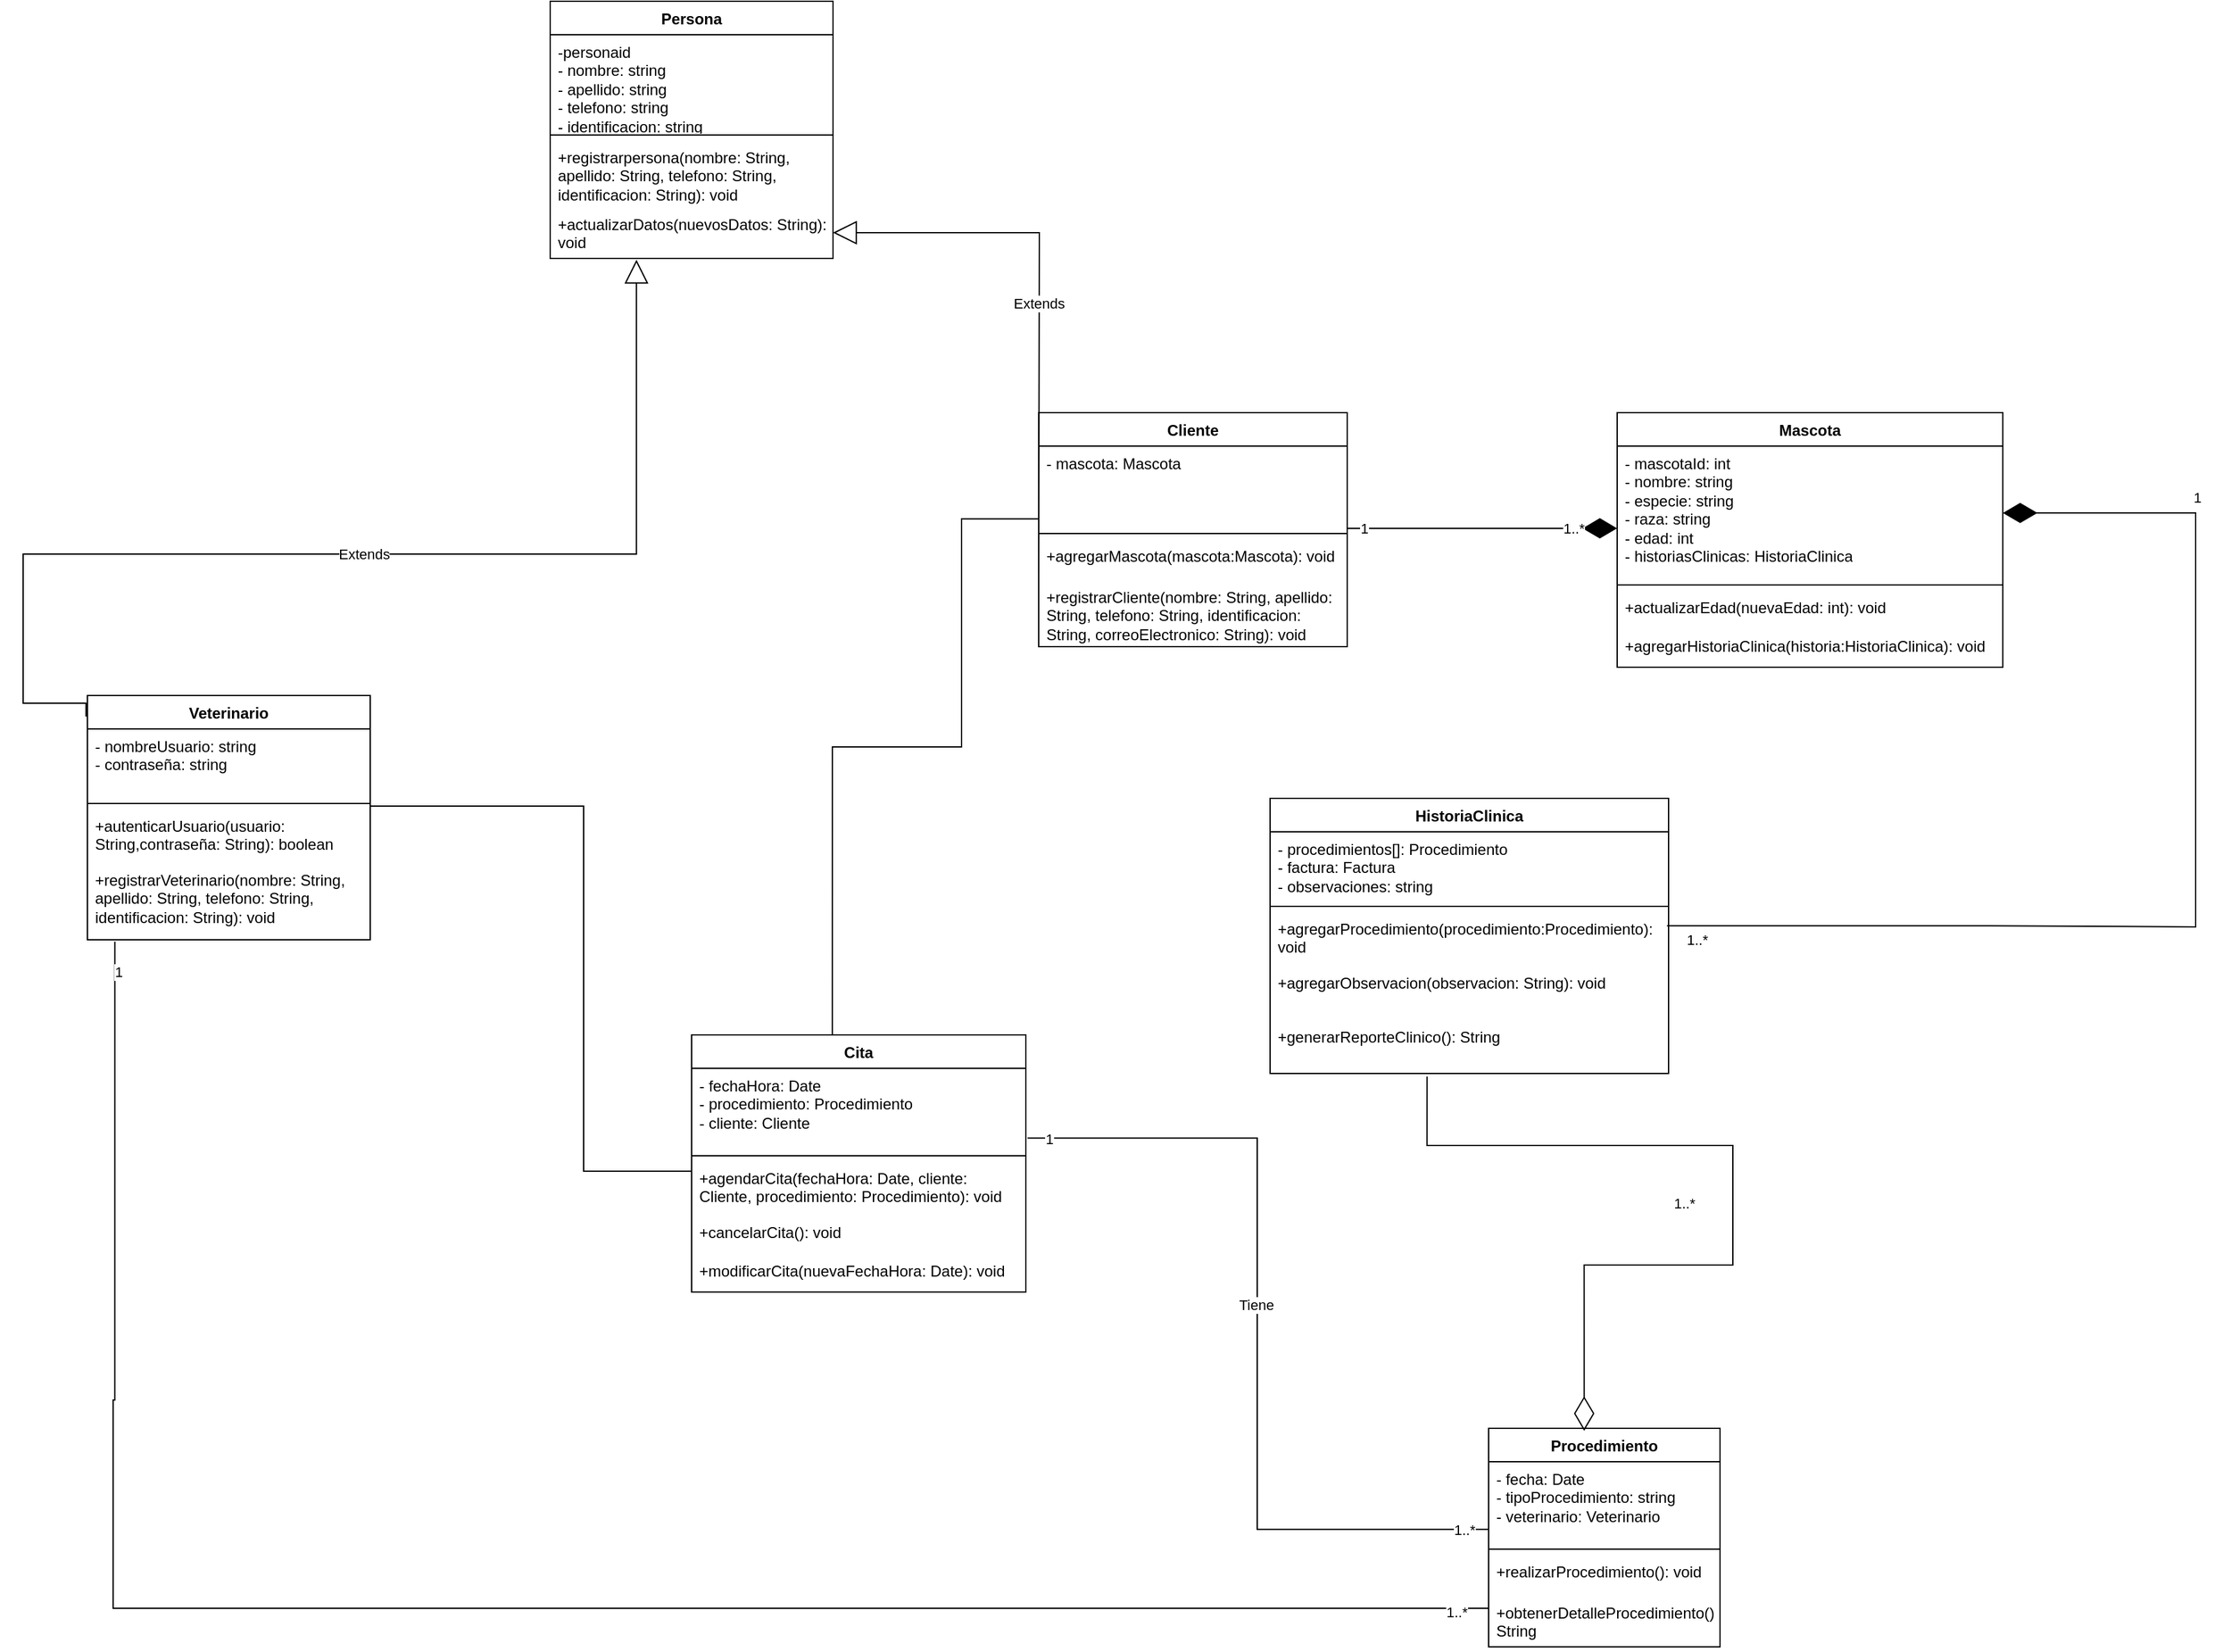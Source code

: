 <mxfile version="24.7.14">
  <diagram name="Página-1" id="4LhB18lvUhtm47GNHkfz">
    <mxGraphModel dx="2494" dy="1803" grid="1" gridSize="10" guides="1" tooltips="1" connect="1" arrows="1" fold="1" page="1" pageScale="1" pageWidth="827" pageHeight="1169" math="0" shadow="0">
      <root>
        <mxCell id="0" />
        <mxCell id="1" parent="0" />
        <mxCell id="XTrmeRF6jUX52jcDESWV-24" value="Persona" style="swimlane;fontStyle=1;align=center;verticalAlign=top;childLayout=stackLayout;horizontal=1;startSize=26;horizontalStack=0;resizeParent=1;resizeParentMax=0;resizeLast=0;collapsible=1;marginBottom=0;whiteSpace=wrap;html=1;" parent="1" vertex="1">
          <mxGeometry x="200" y="-300" width="220" height="200" as="geometry" />
        </mxCell>
        <mxCell id="XTrmeRF6jUX52jcDESWV-25" value="&lt;div&gt;-personaid&lt;/div&gt;- nombre: string&lt;div&gt;- apellido: string&lt;/div&gt;&lt;div&gt;- telefono: string&lt;/div&gt;&lt;div&gt;- identificacion: string&lt;/div&gt;" style="text;strokeColor=none;fillColor=none;align=left;verticalAlign=top;spacingLeft=4;spacingRight=4;overflow=hidden;rotatable=0;points=[[0,0.5],[1,0.5]];portConstraint=eastwest;whiteSpace=wrap;html=1;" parent="XTrmeRF6jUX52jcDESWV-24" vertex="1">
          <mxGeometry y="26" width="220" height="74" as="geometry" />
        </mxCell>
        <mxCell id="XTrmeRF6jUX52jcDESWV-26" value="" style="line;strokeWidth=1;fillColor=none;align=left;verticalAlign=middle;spacingTop=-1;spacingLeft=3;spacingRight=3;rotatable=0;labelPosition=right;points=[];portConstraint=eastwest;strokeColor=inherit;" parent="XTrmeRF6jUX52jcDESWV-24" vertex="1">
          <mxGeometry y="100" width="220" height="8" as="geometry" />
        </mxCell>
        <mxCell id="XTrmeRF6jUX52jcDESWV-27" value="+registrarpersona(nombre: String, apellido: String, telefono: String, identificacion: String): void" style="text;strokeColor=none;fillColor=none;align=left;verticalAlign=top;spacingLeft=4;spacingRight=4;overflow=hidden;rotatable=0;points=[[0,0.5],[1,0.5]];portConstraint=eastwest;whiteSpace=wrap;html=1;" parent="XTrmeRF6jUX52jcDESWV-24" vertex="1">
          <mxGeometry y="108" width="220" height="52" as="geometry" />
        </mxCell>
        <mxCell id="43Up7mPBMarjPDQN1HVH-1" value="+actualizarDatos(nuevosDatos: String): void" style="text;strokeColor=none;fillColor=none;align=left;verticalAlign=top;spacingLeft=4;spacingRight=4;overflow=hidden;rotatable=0;points=[[0,0.5],[1,0.5]];portConstraint=eastwest;whiteSpace=wrap;html=1;" parent="XTrmeRF6jUX52jcDESWV-24" vertex="1">
          <mxGeometry y="160" width="220" height="40" as="geometry" />
        </mxCell>
        <mxCell id="XTrmeRF6jUX52jcDESWV-28" value="Cliente" style="swimlane;fontStyle=1;align=center;verticalAlign=top;childLayout=stackLayout;horizontal=1;startSize=26;horizontalStack=0;resizeParent=1;resizeParentMax=0;resizeLast=0;collapsible=1;marginBottom=0;whiteSpace=wrap;html=1;" parent="1" vertex="1">
          <mxGeometry x="580" y="20" width="240" height="182" as="geometry" />
        </mxCell>
        <mxCell id="XTrmeRF6jUX52jcDESWV-29" value="&lt;div&gt;- mascota: Mascota&lt;/div&gt;" style="text;strokeColor=none;fillColor=none;align=left;verticalAlign=top;spacingLeft=4;spacingRight=4;overflow=hidden;rotatable=0;points=[[0,0.5],[1,0.5]];portConstraint=eastwest;whiteSpace=wrap;html=1;" parent="XTrmeRF6jUX52jcDESWV-28" vertex="1">
          <mxGeometry y="26" width="240" height="64" as="geometry" />
        </mxCell>
        <mxCell id="XTrmeRF6jUX52jcDESWV-30" value="" style="line;strokeWidth=1;fillColor=none;align=left;verticalAlign=middle;spacingTop=-1;spacingLeft=3;spacingRight=3;rotatable=0;labelPosition=right;points=[];portConstraint=eastwest;strokeColor=inherit;" parent="XTrmeRF6jUX52jcDESWV-28" vertex="1">
          <mxGeometry y="90" width="240" height="8" as="geometry" />
        </mxCell>
        <mxCell id="XTrmeRF6jUX52jcDESWV-31" value="+agregarMascota(mascota:Mascota): void" style="text;strokeColor=none;fillColor=none;align=left;verticalAlign=top;spacingLeft=4;spacingRight=4;overflow=hidden;rotatable=0;points=[[0,0.5],[1,0.5]];portConstraint=eastwest;whiteSpace=wrap;html=1;" parent="XTrmeRF6jUX52jcDESWV-28" vertex="1">
          <mxGeometry y="98" width="240" height="32" as="geometry" />
        </mxCell>
        <mxCell id="43Up7mPBMarjPDQN1HVH-7" value="+registrarCliente(nombre: String, apellido: String, telefono: String, identificacion: String, correoElectronico: String): void" style="text;strokeColor=none;fillColor=none;align=left;verticalAlign=top;spacingLeft=4;spacingRight=4;overflow=hidden;rotatable=0;points=[[0,0.5],[1,0.5]];portConstraint=eastwest;whiteSpace=wrap;html=1;" parent="XTrmeRF6jUX52jcDESWV-28" vertex="1">
          <mxGeometry y="130" width="240" height="52" as="geometry" />
        </mxCell>
        <mxCell id="XTrmeRF6jUX52jcDESWV-32" value="Veterinario" style="swimlane;fontStyle=1;align=center;verticalAlign=top;childLayout=stackLayout;horizontal=1;startSize=26;horizontalStack=0;resizeParent=1;resizeParentMax=0;resizeLast=0;collapsible=1;marginBottom=0;whiteSpace=wrap;html=1;" parent="1" vertex="1">
          <mxGeometry x="-160" y="240" width="220" height="190" as="geometry" />
        </mxCell>
        <mxCell id="XTrmeRF6jUX52jcDESWV-33" value="&lt;div&gt;- nombreUsuario: string&lt;/div&gt;&lt;div&gt;- contraseña: string&lt;/div&gt;&lt;div&gt;&lt;br&gt;&lt;/div&gt;" style="text;strokeColor=none;fillColor=none;align=left;verticalAlign=top;spacingLeft=4;spacingRight=4;overflow=hidden;rotatable=0;points=[[0,0.5],[1,0.5]];portConstraint=eastwest;whiteSpace=wrap;html=1;" parent="XTrmeRF6jUX52jcDESWV-32" vertex="1">
          <mxGeometry y="26" width="220" height="54" as="geometry" />
        </mxCell>
        <mxCell id="XTrmeRF6jUX52jcDESWV-34" value="" style="line;strokeWidth=1;fillColor=none;align=left;verticalAlign=middle;spacingTop=-1;spacingLeft=3;spacingRight=3;rotatable=0;labelPosition=right;points=[];portConstraint=eastwest;strokeColor=inherit;" parent="XTrmeRF6jUX52jcDESWV-32" vertex="1">
          <mxGeometry y="80" width="220" height="8" as="geometry" />
        </mxCell>
        <mxCell id="XTrmeRF6jUX52jcDESWV-35" value="+autenticarUsuario(usuario:&amp;nbsp; String,contraseña: String): boolean" style="text;strokeColor=none;fillColor=none;align=left;verticalAlign=top;spacingLeft=4;spacingRight=4;overflow=hidden;rotatable=0;points=[[0,0.5],[1,0.5]];portConstraint=eastwest;whiteSpace=wrap;html=1;" parent="XTrmeRF6jUX52jcDESWV-32" vertex="1">
          <mxGeometry y="88" width="220" height="42" as="geometry" />
        </mxCell>
        <mxCell id="43Up7mPBMarjPDQN1HVH-5" value="+registrarVeterinario(nombre: String, apellido: String, telefono: String, identificacion: String): void" style="text;strokeColor=none;fillColor=none;align=left;verticalAlign=top;spacingLeft=4;spacingRight=4;overflow=hidden;rotatable=0;points=[[0,0.5],[1,0.5]];portConstraint=eastwest;whiteSpace=wrap;html=1;" parent="XTrmeRF6jUX52jcDESWV-32" vertex="1">
          <mxGeometry y="130" width="220" height="60" as="geometry" />
        </mxCell>
        <mxCell id="43Up7mPBMarjPDQN1HVH-4" style="edgeStyle=orthogonalEdgeStyle;rounded=0;orthogonalLoop=1;jettySize=auto;html=1;exitX=1;exitY=0.5;exitDx=0;exitDy=0;" parent="XTrmeRF6jUX52jcDESWV-32" source="XTrmeRF6jUX52jcDESWV-35" target="XTrmeRF6jUX52jcDESWV-35" edge="1">
          <mxGeometry relative="1" as="geometry" />
        </mxCell>
        <mxCell id="XTrmeRF6jUX52jcDESWV-39" value="Extends" style="endArrow=block;endSize=16;endFill=0;html=1;rounded=0;edgeStyle=orthogonalEdgeStyle;exitX=-0.005;exitY=0.086;exitDx=0;exitDy=0;exitPerimeter=0;entryX=0.305;entryY=1.025;entryDx=0;entryDy=0;entryPerimeter=0;" parent="1" source="XTrmeRF6jUX52jcDESWV-32" target="43Up7mPBMarjPDQN1HVH-1" edge="1">
          <mxGeometry width="160" relative="1" as="geometry">
            <mxPoint x="-200" y="246" as="sourcePoint" />
            <mxPoint x="255" y="-64" as="targetPoint" />
            <Array as="points">
              <mxPoint x="-161" y="246" />
              <mxPoint x="-210" y="246" />
              <mxPoint x="-210" y="130" />
              <mxPoint x="267" y="130" />
            </Array>
          </mxGeometry>
        </mxCell>
        <mxCell id="XTrmeRF6jUX52jcDESWV-40" value="Extends" style="endArrow=block;endSize=16;endFill=0;html=1;rounded=0;edgeStyle=orthogonalEdgeStyle;entryX=1;entryY=0.5;entryDx=0;entryDy=0;" parent="1" target="43Up7mPBMarjPDQN1HVH-1" edge="1">
          <mxGeometry width="160" relative="1" as="geometry">
            <mxPoint x="580" y="150" as="sourcePoint" />
            <mxPoint x="390" as="targetPoint" />
          </mxGeometry>
        </mxCell>
        <mxCell id="XTrmeRF6jUX52jcDESWV-45" value="Mascota" style="swimlane;fontStyle=1;align=center;verticalAlign=top;childLayout=stackLayout;horizontal=1;startSize=26;horizontalStack=0;resizeParent=1;resizeParentMax=0;resizeLast=0;collapsible=1;marginBottom=0;whiteSpace=wrap;html=1;" parent="1" vertex="1">
          <mxGeometry x="1030" y="20" width="300" height="198" as="geometry" />
        </mxCell>
        <mxCell id="XTrmeRF6jUX52jcDESWV-46" value="- mascotaId: int&lt;div&gt;- nombre: string&lt;/div&gt;&lt;div&gt;- especie: string&lt;/div&gt;&lt;div&gt;- raza: string&lt;/div&gt;&lt;div&gt;- edad: int&lt;/div&gt;&lt;div&gt;- historiasClinicas: HistoriaClinica&lt;br&gt;&lt;/div&gt;&lt;div&gt;&lt;br&gt;&lt;/div&gt;" style="text;strokeColor=none;fillColor=none;align=left;verticalAlign=top;spacingLeft=4;spacingRight=4;overflow=hidden;rotatable=0;points=[[0,0.5],[1,0.5]];portConstraint=eastwest;whiteSpace=wrap;html=1;" parent="XTrmeRF6jUX52jcDESWV-45" vertex="1">
          <mxGeometry y="26" width="300" height="104" as="geometry" />
        </mxCell>
        <mxCell id="XTrmeRF6jUX52jcDESWV-47" value="" style="line;strokeWidth=1;fillColor=none;align=left;verticalAlign=middle;spacingTop=-1;spacingLeft=3;spacingRight=3;rotatable=0;labelPosition=right;points=[];portConstraint=eastwest;strokeColor=inherit;" parent="XTrmeRF6jUX52jcDESWV-45" vertex="1">
          <mxGeometry y="130" width="300" height="8" as="geometry" />
        </mxCell>
        <mxCell id="XTrmeRF6jUX52jcDESWV-48" value="+actualizarEdad(nuevaEdad: int): void" style="text;strokeColor=none;fillColor=none;align=left;verticalAlign=top;spacingLeft=4;spacingRight=4;overflow=hidden;rotatable=0;points=[[0,0.5],[1,0.5]];portConstraint=eastwest;whiteSpace=wrap;html=1;" parent="XTrmeRF6jUX52jcDESWV-45" vertex="1">
          <mxGeometry y="138" width="300" height="30" as="geometry" />
        </mxCell>
        <mxCell id="43Up7mPBMarjPDQN1HVH-11" value="+agregarHistoriaClinica(historia:HistoriaClinica): void" style="text;strokeColor=none;fillColor=none;align=left;verticalAlign=top;spacingLeft=4;spacingRight=4;overflow=hidden;rotatable=0;points=[[0,0.5],[1,0.5]];portConstraint=eastwest;whiteSpace=wrap;html=1;" parent="XTrmeRF6jUX52jcDESWV-45" vertex="1">
          <mxGeometry y="168" width="300" height="30" as="geometry" />
        </mxCell>
        <mxCell id="XTrmeRF6jUX52jcDESWV-52" value="HistoriaClinica" style="swimlane;fontStyle=1;align=center;verticalAlign=top;childLayout=stackLayout;horizontal=1;startSize=26;horizontalStack=0;resizeParent=1;resizeParentMax=0;resizeLast=0;collapsible=1;marginBottom=0;whiteSpace=wrap;html=1;" parent="1" vertex="1">
          <mxGeometry x="760" y="320" width="310" height="214" as="geometry" />
        </mxCell>
        <mxCell id="XTrmeRF6jUX52jcDESWV-53" value="- procedimientos[]: Procedimiento&lt;div&gt;- factura: Factura&lt;/div&gt;&lt;div&gt;- observaciones: string&lt;/div&gt;" style="text;strokeColor=none;fillColor=none;align=left;verticalAlign=top;spacingLeft=4;spacingRight=4;overflow=hidden;rotatable=0;points=[[0,0.5],[1,0.5]];portConstraint=eastwest;whiteSpace=wrap;html=1;" parent="XTrmeRF6jUX52jcDESWV-52" vertex="1">
          <mxGeometry y="26" width="310" height="54" as="geometry" />
        </mxCell>
        <mxCell id="XTrmeRF6jUX52jcDESWV-54" value="" style="line;strokeWidth=1;fillColor=none;align=left;verticalAlign=middle;spacingTop=-1;spacingLeft=3;spacingRight=3;rotatable=0;labelPosition=right;points=[];portConstraint=eastwest;strokeColor=inherit;" parent="XTrmeRF6jUX52jcDESWV-52" vertex="1">
          <mxGeometry y="80" width="310" height="8" as="geometry" />
        </mxCell>
        <mxCell id="XTrmeRF6jUX52jcDESWV-55" value="+agregarProcedimiento(procedimiento:Procedimiento): void" style="text;strokeColor=none;fillColor=none;align=left;verticalAlign=top;spacingLeft=4;spacingRight=4;overflow=hidden;rotatable=0;points=[[0,0.5],[1,0.5]];portConstraint=eastwest;whiteSpace=wrap;html=1;" parent="XTrmeRF6jUX52jcDESWV-52" vertex="1">
          <mxGeometry y="88" width="310" height="42" as="geometry" />
        </mxCell>
        <mxCell id="43Up7mPBMarjPDQN1HVH-23" value="+agregarObservacion(observacion: String): void" style="text;strokeColor=none;fillColor=none;align=left;verticalAlign=top;spacingLeft=4;spacingRight=4;overflow=hidden;rotatable=0;points=[[0,0.5],[1,0.5]];portConstraint=eastwest;whiteSpace=wrap;html=1;" parent="XTrmeRF6jUX52jcDESWV-52" vertex="1">
          <mxGeometry y="130" width="310" height="42" as="geometry" />
        </mxCell>
        <mxCell id="43Up7mPBMarjPDQN1HVH-24" value="+generarReporteClinico(): String" style="text;strokeColor=none;fillColor=none;align=left;verticalAlign=top;spacingLeft=4;spacingRight=4;overflow=hidden;rotatable=0;points=[[0,0.5],[1,0.5]];portConstraint=eastwest;whiteSpace=wrap;html=1;" parent="XTrmeRF6jUX52jcDESWV-52" vertex="1">
          <mxGeometry y="172" width="310" height="42" as="geometry" />
        </mxCell>
        <mxCell id="XTrmeRF6jUX52jcDESWV-56" value="" style="endArrow=diamondThin;endFill=1;endSize=24;html=1;rounded=0;edgeStyle=orthogonalEdgeStyle;entryX=1;entryY=0.5;entryDx=0;entryDy=0;exitX=0.996;exitY=0.264;exitDx=0;exitDy=0;exitPerimeter=0;" parent="1" source="XTrmeRF6jUX52jcDESWV-55" target="XTrmeRF6jUX52jcDESWV-46" edge="1">
          <mxGeometry width="160" relative="1" as="geometry">
            <mxPoint x="1320" y="460" as="sourcePoint" />
            <mxPoint x="1469" y="80" as="targetPoint" />
            <Array as="points">
              <mxPoint x="1320" y="419" />
              <mxPoint x="1480" y="420" />
              <mxPoint x="1480" y="98" />
            </Array>
          </mxGeometry>
        </mxCell>
        <mxCell id="XTrmeRF6jUX52jcDESWV-68" value="1" style="edgeLabel;html=1;align=center;verticalAlign=middle;resizable=0;points=[];" parent="XTrmeRF6jUX52jcDESWV-56" vertex="1" connectable="0">
          <mxGeometry x="0.733" y="-1" relative="1" as="geometry">
            <mxPoint x="33" y="-11" as="offset" />
          </mxGeometry>
        </mxCell>
        <mxCell id="XTrmeRF6jUX52jcDESWV-69" value="1..*" style="edgeLabel;html=1;align=center;verticalAlign=middle;resizable=0;points=[];" parent="XTrmeRF6jUX52jcDESWV-56" vertex="1" connectable="0">
          <mxGeometry x="-0.908" y="-1" relative="1" as="geometry">
            <mxPoint x="-18" y="10" as="offset" />
          </mxGeometry>
        </mxCell>
        <mxCell id="XTrmeRF6jUX52jcDESWV-58" value="Procedimiento" style="swimlane;fontStyle=1;align=center;verticalAlign=top;childLayout=stackLayout;horizontal=1;startSize=26;horizontalStack=0;resizeParent=1;resizeParentMax=0;resizeLast=0;collapsible=1;marginBottom=0;whiteSpace=wrap;html=1;" parent="1" vertex="1">
          <mxGeometry x="930" y="810" width="180" height="170" as="geometry" />
        </mxCell>
        <mxCell id="XTrmeRF6jUX52jcDESWV-59" value="- fecha: Date&lt;div&gt;- tipoProcedimiento: string&lt;/div&gt;&lt;div&gt;- veterinario: Veterinario&lt;/div&gt;" style="text;strokeColor=none;fillColor=none;align=left;verticalAlign=top;spacingLeft=4;spacingRight=4;overflow=hidden;rotatable=0;points=[[0,0.5],[1,0.5]];portConstraint=eastwest;whiteSpace=wrap;html=1;" parent="XTrmeRF6jUX52jcDESWV-58" vertex="1">
          <mxGeometry y="26" width="180" height="64" as="geometry" />
        </mxCell>
        <mxCell id="XTrmeRF6jUX52jcDESWV-60" value="" style="line;strokeWidth=1;fillColor=none;align=left;verticalAlign=middle;spacingTop=-1;spacingLeft=3;spacingRight=3;rotatable=0;labelPosition=right;points=[];portConstraint=eastwest;strokeColor=inherit;" parent="XTrmeRF6jUX52jcDESWV-58" vertex="1">
          <mxGeometry y="90" width="180" height="8" as="geometry" />
        </mxCell>
        <mxCell id="XTrmeRF6jUX52jcDESWV-61" value="+realizarProcedimiento(): void" style="text;strokeColor=none;fillColor=none;align=left;verticalAlign=top;spacingLeft=4;spacingRight=4;overflow=hidden;rotatable=0;points=[[0,0.5],[1,0.5]];portConstraint=eastwest;whiteSpace=wrap;html=1;" parent="XTrmeRF6jUX52jcDESWV-58" vertex="1">
          <mxGeometry y="98" width="180" height="32" as="geometry" />
        </mxCell>
        <mxCell id="43Up7mPBMarjPDQN1HVH-18" value="+obtenerDetalleProcedimiento(): String" style="text;strokeColor=none;fillColor=none;align=left;verticalAlign=top;spacingLeft=4;spacingRight=4;overflow=hidden;rotatable=0;points=[[0,0.5],[1,0.5]];portConstraint=eastwest;whiteSpace=wrap;html=1;" parent="XTrmeRF6jUX52jcDESWV-58" vertex="1">
          <mxGeometry y="130" width="180" height="40" as="geometry" />
        </mxCell>
        <mxCell id="XTrmeRF6jUX52jcDESWV-62" value="" style="endArrow=diamondThin;endFill=0;endSize=24;html=1;rounded=0;entryX=0.413;entryY=0.012;entryDx=0;entryDy=0;entryPerimeter=0;edgeStyle=orthogonalEdgeStyle;exitX=0.394;exitY=1.056;exitDx=0;exitDy=0;exitPerimeter=0;" parent="1" source="43Up7mPBMarjPDQN1HVH-24" target="XTrmeRF6jUX52jcDESWV-58" edge="1">
          <mxGeometry width="160" relative="1" as="geometry">
            <mxPoint x="830" y="640" as="sourcePoint" />
            <mxPoint x="1140" y="560" as="targetPoint" />
            <Array as="points">
              <mxPoint x="882" y="590" />
              <mxPoint x="1120" y="590" />
              <mxPoint x="1120" y="683" />
            </Array>
          </mxGeometry>
        </mxCell>
        <mxCell id="XTrmeRF6jUX52jcDESWV-70" value="1..*" style="edgeLabel;html=1;align=center;verticalAlign=middle;resizable=0;points=[];" parent="XTrmeRF6jUX52jcDESWV-62" vertex="1" connectable="0">
          <mxGeometry x="0.159" y="1" relative="1" as="geometry">
            <mxPoint x="-39" y="-28" as="offset" />
          </mxGeometry>
        </mxCell>
        <mxCell id="XTrmeRF6jUX52jcDESWV-73" value="Cita" style="swimlane;fontStyle=1;align=center;verticalAlign=top;childLayout=stackLayout;horizontal=1;startSize=26;horizontalStack=0;resizeParent=1;resizeParentMax=0;resizeLast=0;collapsible=1;marginBottom=0;whiteSpace=wrap;html=1;" parent="1" vertex="1">
          <mxGeometry x="310" y="504" width="260" height="200" as="geometry" />
        </mxCell>
        <mxCell id="XTrmeRF6jUX52jcDESWV-74" value="- fechaHora: Date&lt;div&gt;- procedimiento: Procedimiento&lt;/div&gt;&lt;div&gt;- cliente: Cliente&lt;/div&gt;" style="text;strokeColor=none;fillColor=none;align=left;verticalAlign=top;spacingLeft=4;spacingRight=4;overflow=hidden;rotatable=0;points=[[0,0.5],[1,0.5]];portConstraint=eastwest;whiteSpace=wrap;html=1;" parent="XTrmeRF6jUX52jcDESWV-73" vertex="1">
          <mxGeometry y="26" width="260" height="64" as="geometry" />
        </mxCell>
        <mxCell id="XTrmeRF6jUX52jcDESWV-75" value="" style="line;strokeWidth=1;fillColor=none;align=left;verticalAlign=middle;spacingTop=-1;spacingLeft=3;spacingRight=3;rotatable=0;labelPosition=right;points=[];portConstraint=eastwest;strokeColor=inherit;" parent="XTrmeRF6jUX52jcDESWV-73" vertex="1">
          <mxGeometry y="90" width="260" height="8" as="geometry" />
        </mxCell>
        <mxCell id="XTrmeRF6jUX52jcDESWV-76" value="+agendarCita(fechaHora: Date, cliente: Cliente, procedimiento: Procedimiento): void" style="text;strokeColor=none;fillColor=none;align=left;verticalAlign=top;spacingLeft=4;spacingRight=4;overflow=hidden;rotatable=0;points=[[0,0.5],[1,0.5]];portConstraint=eastwest;whiteSpace=wrap;html=1;" parent="XTrmeRF6jUX52jcDESWV-73" vertex="1">
          <mxGeometry y="98" width="260" height="42" as="geometry" />
        </mxCell>
        <mxCell id="43Up7mPBMarjPDQN1HVH-12" value="+cancelarCita(): void" style="text;strokeColor=none;fillColor=none;align=left;verticalAlign=top;spacingLeft=4;spacingRight=4;overflow=hidden;rotatable=0;points=[[0,0.5],[1,0.5]];portConstraint=eastwest;whiteSpace=wrap;html=1;" parent="XTrmeRF6jUX52jcDESWV-73" vertex="1">
          <mxGeometry y="140" width="260" height="30" as="geometry" />
        </mxCell>
        <mxCell id="43Up7mPBMarjPDQN1HVH-13" value="+modificarCita(nuevaFechaHora: Date): void" style="text;strokeColor=none;fillColor=none;align=left;verticalAlign=top;spacingLeft=4;spacingRight=4;overflow=hidden;rotatable=0;points=[[0,0.5],[1,0.5]];portConstraint=eastwest;whiteSpace=wrap;html=1;" parent="XTrmeRF6jUX52jcDESWV-73" vertex="1">
          <mxGeometry y="170" width="260" height="30" as="geometry" />
        </mxCell>
        <mxCell id="XTrmeRF6jUX52jcDESWV-77" value="" style="endArrow=none;html=1;edgeStyle=orthogonalEdgeStyle;rounded=0;entryX=-0.001;entryY=0.822;entryDx=0;entryDy=0;entryPerimeter=0;exitX=1.005;exitY=0.847;exitDx=0;exitDy=0;exitPerimeter=0;" parent="1" source="XTrmeRF6jUX52jcDESWV-74" target="XTrmeRF6jUX52jcDESWV-59" edge="1">
          <mxGeometry relative="1" as="geometry">
            <mxPoint x="450" y="490" as="sourcePoint" />
            <mxPoint x="610" y="490" as="targetPoint" />
          </mxGeometry>
        </mxCell>
        <mxCell id="s_ZFti-4yIvb9WTPt6Zr-1" value="Tiene" style="edgeLabel;html=1;align=center;verticalAlign=middle;resizable=0;points=[];" vertex="1" connectable="0" parent="XTrmeRF6jUX52jcDESWV-77">
          <mxGeometry x="-0.071" y="-1" relative="1" as="geometry">
            <mxPoint as="offset" />
          </mxGeometry>
        </mxCell>
        <mxCell id="s_ZFti-4yIvb9WTPt6Zr-2" value="1" style="edgeLabel;html=1;align=center;verticalAlign=middle;resizable=0;points=[];" vertex="1" connectable="0" parent="XTrmeRF6jUX52jcDESWV-77">
          <mxGeometry x="-0.948" y="-1" relative="1" as="geometry">
            <mxPoint x="-1" as="offset" />
          </mxGeometry>
        </mxCell>
        <mxCell id="s_ZFti-4yIvb9WTPt6Zr-3" value="1..*" style="edgeLabel;html=1;align=center;verticalAlign=middle;resizable=0;points=[];" vertex="1" connectable="0" parent="XTrmeRF6jUX52jcDESWV-77">
          <mxGeometry x="0.943" relative="1" as="geometry">
            <mxPoint as="offset" />
          </mxGeometry>
        </mxCell>
        <mxCell id="XTrmeRF6jUX52jcDESWV-80" value="" style="endArrow=none;html=1;edgeStyle=orthogonalEdgeStyle;rounded=0;exitX=0.421;exitY=0;exitDx=0;exitDy=0;exitPerimeter=0;entryX=-0.001;entryY=0.884;entryDx=0;entryDy=0;entryPerimeter=0;" parent="1" source="XTrmeRF6jUX52jcDESWV-73" target="XTrmeRF6jUX52jcDESWV-29" edge="1">
          <mxGeometry relative="1" as="geometry">
            <mxPoint x="450" y="320" as="sourcePoint" />
            <mxPoint x="610" y="320" as="targetPoint" />
            <Array as="points">
              <mxPoint x="420" y="280" />
              <mxPoint x="520" y="280" />
              <mxPoint x="520" y="103" />
            </Array>
          </mxGeometry>
        </mxCell>
        <mxCell id="XTrmeRF6jUX52jcDESWV-83" value="" style="endArrow=none;html=1;edgeStyle=orthogonalEdgeStyle;rounded=0;" parent="1" target="XTrmeRF6jUX52jcDESWV-73" edge="1">
          <mxGeometry relative="1" as="geometry">
            <mxPoint x="60" y="325" as="sourcePoint" />
            <mxPoint x="280" y="400" as="targetPoint" />
            <Array as="points">
              <mxPoint x="226" y="326" />
              <mxPoint x="226" y="610" />
            </Array>
          </mxGeometry>
        </mxCell>
        <mxCell id="XTrmeRF6jUX52jcDESWV-86" value="" style="endArrow=none;html=1;edgeStyle=orthogonalEdgeStyle;rounded=0;entryX=0;entryY=0.25;entryDx=0;entryDy=0;exitX=0.097;exitY=1.025;exitDx=0;exitDy=0;exitPerimeter=0;entryPerimeter=0;" parent="1" source="43Up7mPBMarjPDQN1HVH-5" edge="1">
          <mxGeometry relative="1" as="geometry">
            <mxPoint x="-140.0" y="440.0" as="sourcePoint" />
            <mxPoint x="930" y="950" as="targetPoint" />
            <Array as="points">
              <mxPoint x="-139" y="788" />
              <mxPoint x="-140" y="788" />
              <mxPoint x="-140" y="950" />
            </Array>
          </mxGeometry>
        </mxCell>
        <mxCell id="s_ZFti-4yIvb9WTPt6Zr-4" value="1" style="edgeLabel;html=1;align=center;verticalAlign=middle;resizable=0;points=[];" vertex="1" connectable="0" parent="XTrmeRF6jUX52jcDESWV-86">
          <mxGeometry x="-0.971" y="2" relative="1" as="geometry">
            <mxPoint as="offset" />
          </mxGeometry>
        </mxCell>
        <mxCell id="s_ZFti-4yIvb9WTPt6Zr-5" value="1..*" style="edgeLabel;html=1;align=center;verticalAlign=middle;resizable=0;points=[];" vertex="1" connectable="0" parent="XTrmeRF6jUX52jcDESWV-86">
          <mxGeometry x="0.969" y="-3" relative="1" as="geometry">
            <mxPoint as="offset" />
          </mxGeometry>
        </mxCell>
        <mxCell id="rl6x0pnCD7AZa6LiBZcr-1" value="" style="endArrow=diamondThin;endFill=1;endSize=24;html=1;rounded=0;entryX=0;entryY=0.615;entryDx=0;entryDy=0;entryPerimeter=0;" parent="1" target="XTrmeRF6jUX52jcDESWV-46" edge="1">
          <mxGeometry width="160" relative="1" as="geometry">
            <mxPoint x="820" y="110" as="sourcePoint" />
            <mxPoint x="980" y="110" as="targetPoint" />
          </mxGeometry>
        </mxCell>
        <mxCell id="rl6x0pnCD7AZa6LiBZcr-2" value="1..*" style="edgeLabel;html=1;align=center;verticalAlign=middle;resizable=0;points=[];" parent="rl6x0pnCD7AZa6LiBZcr-1" vertex="1" connectable="0">
          <mxGeometry x="0.676" relative="1" as="geometry">
            <mxPoint as="offset" />
          </mxGeometry>
        </mxCell>
        <mxCell id="rl6x0pnCD7AZa6LiBZcr-3" value="1" style="edgeLabel;html=1;align=center;verticalAlign=middle;resizable=0;points=[];" parent="rl6x0pnCD7AZa6LiBZcr-1" vertex="1" connectable="0">
          <mxGeometry x="-0.876" relative="1" as="geometry">
            <mxPoint as="offset" />
          </mxGeometry>
        </mxCell>
      </root>
    </mxGraphModel>
  </diagram>
</mxfile>
